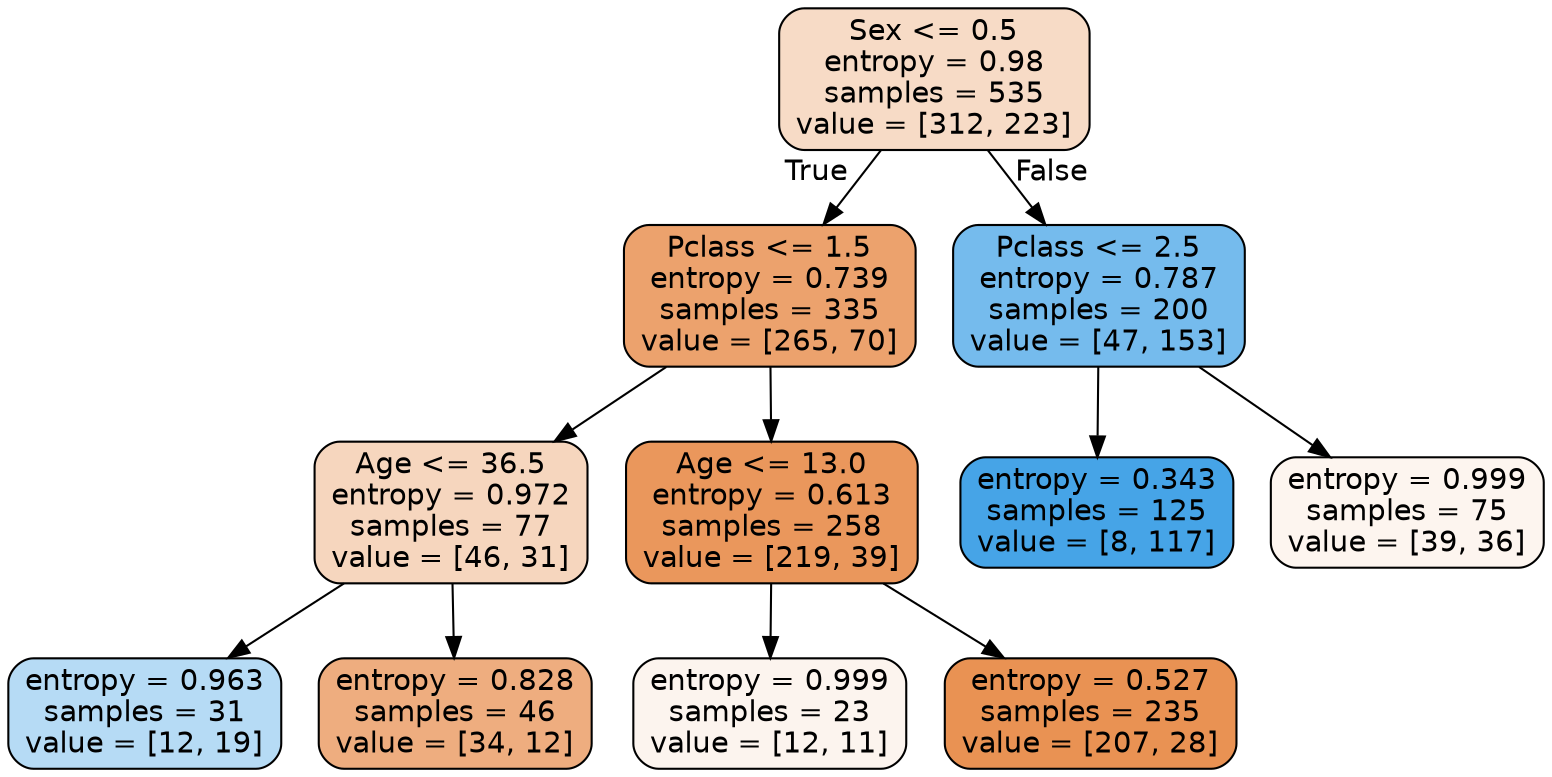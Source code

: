 digraph Tree {
node [shape=box, style="filled, rounded", color="black", fontname=helvetica] ;
edge [fontname=helvetica] ;
0 [label="Sex <= 0.5\nentropy = 0.98\nsamples = 535\nvalue = [312, 223]", fillcolor="#e5813949"] ;
1 [label="Pclass <= 1.5\nentropy = 0.739\nsamples = 335\nvalue = [265, 70]", fillcolor="#e58139bc"] ;
0 -> 1 [labeldistance=2.5, labelangle=45, headlabel="True"] ;
5 [label="Age <= 36.5\nentropy = 0.972\nsamples = 77\nvalue = [46, 31]", fillcolor="#e5813953"] ;
1 -> 5 ;
9 [label="entropy = 0.963\nsamples = 31\nvalue = [12, 19]", fillcolor="#399de55e"] ;
5 -> 9 ;
10 [label="entropy = 0.828\nsamples = 46\nvalue = [34, 12]", fillcolor="#e58139a5"] ;
5 -> 10 ;
6 [label="Age <= 13.0\nentropy = 0.613\nsamples = 258\nvalue = [219, 39]", fillcolor="#e58139d2"] ;
1 -> 6 ;
7 [label="entropy = 0.999\nsamples = 23\nvalue = [12, 11]", fillcolor="#e5813915"] ;
6 -> 7 ;
8 [label="entropy = 0.527\nsamples = 235\nvalue = [207, 28]", fillcolor="#e58139dd"] ;
6 -> 8 ;
2 [label="Pclass <= 2.5\nentropy = 0.787\nsamples = 200\nvalue = [47, 153]", fillcolor="#399de5b1"] ;
0 -> 2 [labeldistance=2.5, labelangle=-45, headlabel="False"] ;
3 [label="entropy = 0.343\nsamples = 125\nvalue = [8, 117]", fillcolor="#399de5ee"] ;
2 -> 3 ;
4 [label="entropy = 0.999\nsamples = 75\nvalue = [39, 36]", fillcolor="#e5813914"] ;
2 -> 4 ;
}